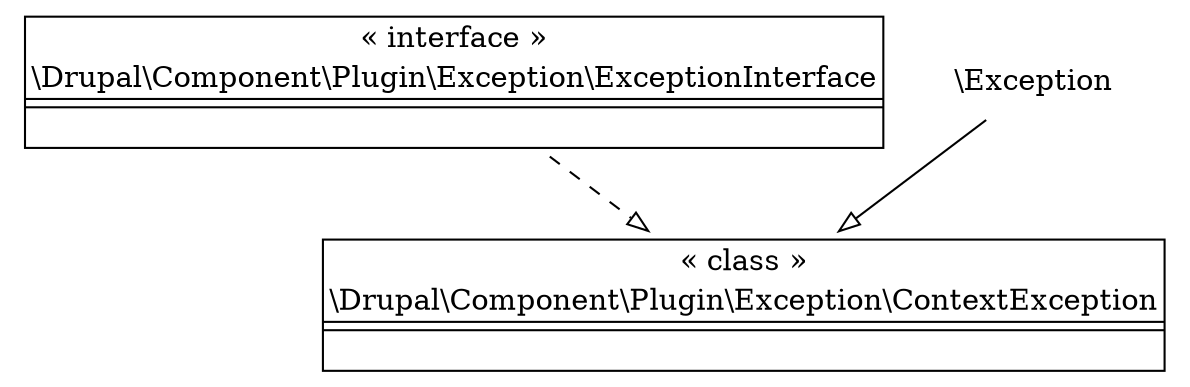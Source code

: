 digraph "Class Diagram" {
  node [shape=plaintext]
  "\\Drupal\\Component\\Plugin\\Exception\\ContextException" [
    label=<
<table border="1" cellpadding="2" cellspacing="0" cellborder="0">
<tr><td align="center">&laquo; class &raquo;</td></tr>
<tr><td align="center" title="class ContextException">\\Drupal\\Component\\Plugin\\Exception\\ContextException</td></tr><hr />
<tr><td></td></tr>
<hr />
<tr><td>&nbsp;</td></tr>
</table>
  >
  ];
  "\\Drupal\\Component\\Plugin\\Exception\\ExceptionInterface" [
    label=<
<table border="1" cellpadding="2" cellspacing="0" cellborder="0">
<tr><td align="center">&laquo; interface &raquo;</td></tr>
<tr><td align="center" title="interface ExceptionInterface">\\Drupal\\Component\\Plugin\\Exception\\ExceptionInterface</td></tr><hr />
<tr><td></td></tr>
<hr />
<tr><td>&nbsp;</td></tr>
</table>
  >
  ];
"\\Drupal\\Component\\Plugin\\Exception\\ExceptionInterface" -> "\\Drupal\\Component\\Plugin\\Exception\\ContextException" [arrowhead="empty" style="dashed"];

"\\Exception" -> "\\Drupal\\Component\\Plugin\\Exception\\ContextException" [arrowhead="empty"];

}